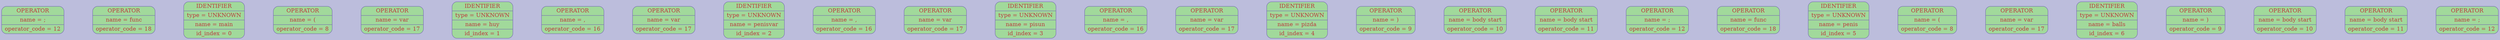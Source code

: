 digraph G{
nodesep=1;
ranksep=0.5;
rankdir=HR;
node[style=filled, color="#756bb1", fillcolor="#a1d99b",fontcolor="#ba3d3d", fontsize=14];
edge[color="#006d2c", fontsize=12, penwidth=1, fontcolor = "#49006a"];
bgcolor="#bcbddc";
elem0x7b473ec00010[shape="Mrecord", label= "{OPERATOR | name = ; | operator_code = 12}"];
elem0x7b473ec00038[shape="Mrecord", label= "{OPERATOR | name = func | operator_code = 18}"];
elem0x7b473ec00060[shape="Mrecord", label= "{IDENTIFIER | type = UNKNOWN | name = main | id_index = 0}"];
elem0x7b473ec00088[shape="Mrecord", label= "{OPERATOR | name = ( | operator_code = 8}"];
elem0x7b473ec000b0[shape="Mrecord", label= "{OPERATOR | name = var | operator_code = 17}"];
elem0x7b473ec000d8[shape="Mrecord", label= "{IDENTIFIER | type = UNKNOWN | name = huy | id_index = 1}"];
elem0x7b473ec00100[shape="Mrecord", label= "{OPERATOR | name = , | operator_code = 16}"];
elem0x7b473ec00128[shape="Mrecord", label= "{OPERATOR | name = var | operator_code = 17}"];
elem0x7b473ec00150[shape="Mrecord", label= "{IDENTIFIER | type = UNKNOWN | name = penisvar | id_index = 2}"];
elem0x7b473ec00178[shape="Mrecord", label= "{OPERATOR | name = , | operator_code = 16}"];
elem0x7b473ec001a0[shape="Mrecord", label= "{OPERATOR | name = var | operator_code = 17}"];
elem0x7b473ec001c8[shape="Mrecord", label= "{IDENTIFIER | type = UNKNOWN | name = pisun | id_index = 3}"];
elem0x7b473ec001f0[shape="Mrecord", label= "{OPERATOR | name = , | operator_code = 16}"];
elem0x7b473ec00218[shape="Mrecord", label= "{OPERATOR | name = var | operator_code = 17}"];
elem0x7b473ec00240[shape="Mrecord", label= "{IDENTIFIER | type = UNKNOWN | name = pizda | id_index = 4}"];
elem0x7b473ec00268[shape="Mrecord", label= "{OPERATOR | name = ) | operator_code = 9}"];
elem0x7b473ec00290[shape="Mrecord", label= "{OPERATOR | name = body start | operator_code = 10}"];
elem0x7b473ec002b8[shape="Mrecord", label= "{OPERATOR | name = body start | operator_code = 11}"];
elem0x7b473ec002e0[shape="Mrecord", label= "{OPERATOR | name = ; | operator_code = 12}"];
elem0x7b473ec00308[shape="Mrecord", label= "{OPERATOR | name = func | operator_code = 18}"];
elem0x7b473ec00330[shape="Mrecord", label= "{IDENTIFIER | type = UNKNOWN | name = penis | id_index = 5}"];
elem0x7b473ec00358[shape="Mrecord", label= "{OPERATOR | name = ( | operator_code = 8}"];
elem0x7b473ec00380[shape="Mrecord", label= "{OPERATOR | name = var | operator_code = 17}"];
elem0x7b473ec003a8[shape="Mrecord", label= "{IDENTIFIER | type = UNKNOWN | name = balls | id_index = 6}"];
elem0x7b473ec003d0[shape="Mrecord", label= "{OPERATOR | name = ) | operator_code = 9}"];
elem0x7b473ec003f8[shape="Mrecord", label= "{OPERATOR | name = body start | operator_code = 10}"];
elem0x7b473ec00420[shape="Mrecord", label= "{OPERATOR | name = body start | operator_code = 11}"];
elem0x7b473ec00448[shape="Mrecord", label= "{OPERATOR | name = ; | operator_code = 12}"];
}
